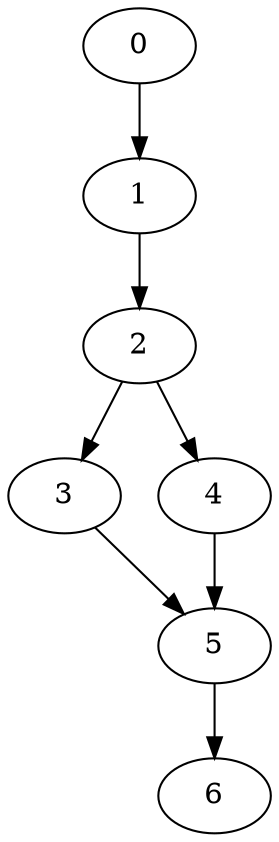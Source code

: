 digraph G {
	0;
	1;
	2;
	3;
	4;
	5;
	6;

	0 -> 1 [village=BikiniBottom; name=Main_Street; heightLimit=3; weight=10; primaryType=mainStreet; secondaryType=none;];
	1 -> 2 [village=BikiniBottom; name=Friedrich_Street; heightLimit=3; weight=10; primaryType=mainStreet; secondaryType=none;];
	2 -> 3 [village=BikiniBottom; name=Rose_Way; heightLimit=3; weight=10; primaryType=mainStreet; secondaryType=none;];
	2 -> 4 [village=BikiniBottom; name=Railway_Station_Road; heightLimit=3; weight=10; primaryType=mainStreet; secondaryType=none;];
	3 -> 5 [village=BikiniBottom; name=Oak_Street; heightLimit=3; weight=10; primaryType=mainStreet; secondaryType=none;];
	4 -> 5 [village=BikiniBottom; name=Railway_Station_Road; heightLimit=3; weight=20; primaryType=mainStreet; secondaryType=none;];
	5 -> 6 [village=BikiniBottom; name=Mill_Lane; heightLimit=3; weight=10; primaryType=mainStreet; secondaryType=none;];

}